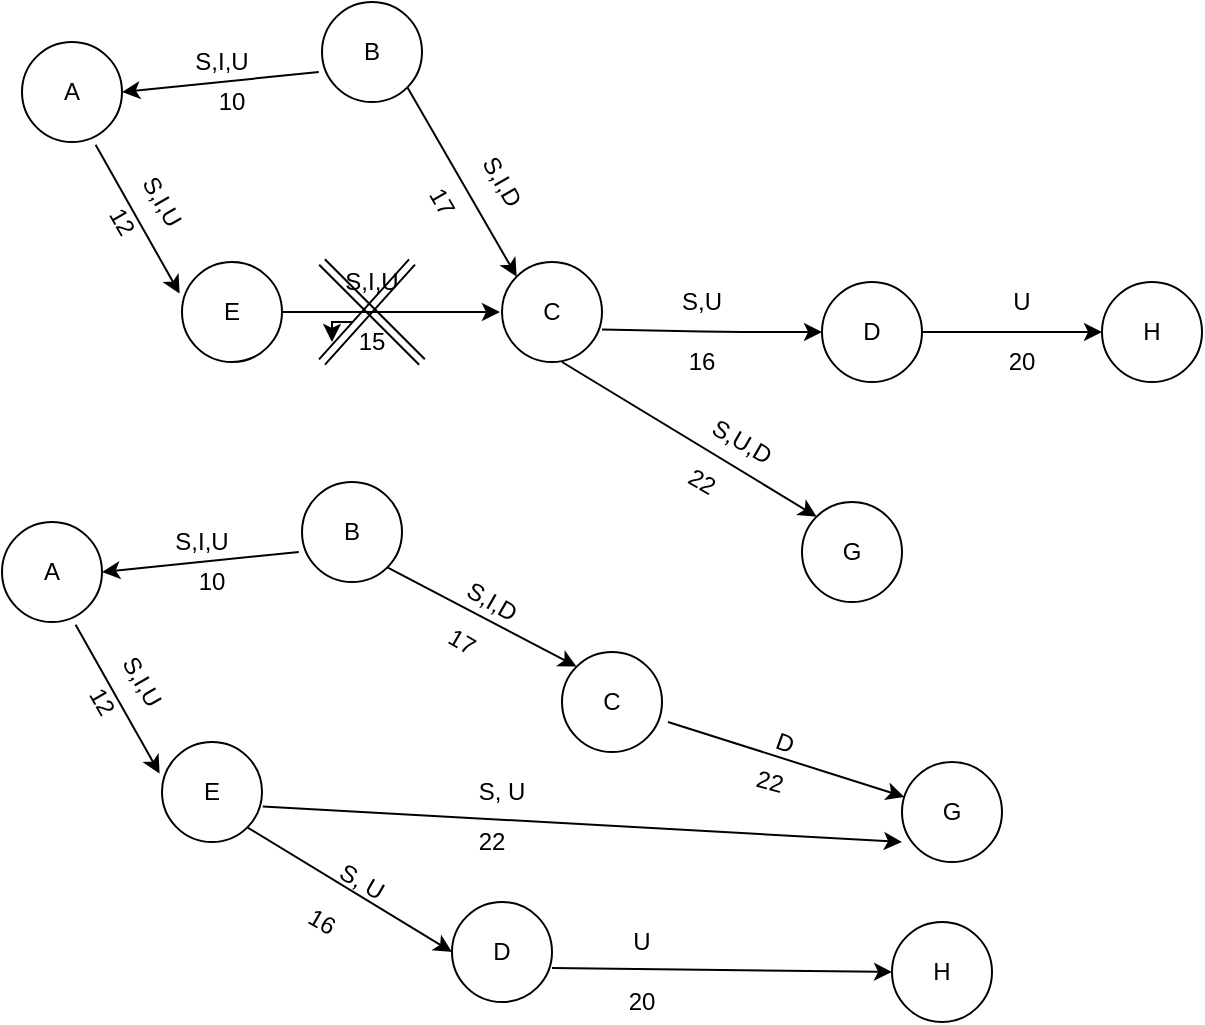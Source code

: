<mxfile version="15.2.1" type="github">
  <diagram id="cSbxueVS2_pP46vZzvNk" name="Page-1">
    <mxGraphModel dx="1038" dy="579" grid="1" gridSize="10" guides="1" tooltips="1" connect="1" arrows="1" fold="1" page="1" pageScale="1" pageWidth="827" pageHeight="1169" math="0" shadow="0">
      <root>
        <mxCell id="0" />
        <mxCell id="1" parent="0" />
        <mxCell id="s4ftjdQKB5c-E1wRGTuP-1" value="A" style="ellipse;whiteSpace=wrap;html=1;aspect=fixed;" vertex="1" parent="1">
          <mxGeometry x="40" y="40" width="50" height="50" as="geometry" />
        </mxCell>
        <mxCell id="s4ftjdQKB5c-E1wRGTuP-2" value="B" style="ellipse;whiteSpace=wrap;html=1;aspect=fixed;" vertex="1" parent="1">
          <mxGeometry x="190" y="20" width="50" height="50" as="geometry" />
        </mxCell>
        <mxCell id="s4ftjdQKB5c-E1wRGTuP-3" value="C" style="ellipse;whiteSpace=wrap;html=1;aspect=fixed;" vertex="1" parent="1">
          <mxGeometry x="280" y="150" width="50" height="50" as="geometry" />
        </mxCell>
        <mxCell id="s4ftjdQKB5c-E1wRGTuP-4" value="D" style="ellipse;whiteSpace=wrap;html=1;aspect=fixed;" vertex="1" parent="1">
          <mxGeometry x="440" y="160" width="50" height="50" as="geometry" />
        </mxCell>
        <mxCell id="s4ftjdQKB5c-E1wRGTuP-5" value="E" style="ellipse;whiteSpace=wrap;html=1;aspect=fixed;" vertex="1" parent="1">
          <mxGeometry x="120" y="150" width="50" height="50" as="geometry" />
        </mxCell>
        <mxCell id="s4ftjdQKB5c-E1wRGTuP-6" value="G" style="ellipse;whiteSpace=wrap;html=1;aspect=fixed;" vertex="1" parent="1">
          <mxGeometry x="430" y="270" width="50" height="50" as="geometry" />
        </mxCell>
        <mxCell id="s4ftjdQKB5c-E1wRGTuP-7" value="H" style="ellipse;whiteSpace=wrap;html=1;aspect=fixed;" vertex="1" parent="1">
          <mxGeometry x="580" y="160" width="50" height="50" as="geometry" />
        </mxCell>
        <mxCell id="s4ftjdQKB5c-E1wRGTuP-10" value="" style="endArrow=classic;html=1;exitX=1;exitY=1;exitDx=0;exitDy=0;entryX=0;entryY=0;entryDx=0;entryDy=0;" edge="1" parent="1" source="s4ftjdQKB5c-E1wRGTuP-2" target="s4ftjdQKB5c-E1wRGTuP-3">
          <mxGeometry width="50" height="50" relative="1" as="geometry">
            <mxPoint x="240" y="150" as="sourcePoint" />
            <mxPoint x="290" y="150" as="targetPoint" />
          </mxGeometry>
        </mxCell>
        <mxCell id="s4ftjdQKB5c-E1wRGTuP-11" value="" style="endArrow=classic;html=1;entryX=-0.024;entryY=0.316;entryDx=0;entryDy=0;exitX=0.736;exitY=1.028;exitDx=0;exitDy=0;entryPerimeter=0;exitPerimeter=0;" edge="1" parent="1" source="s4ftjdQKB5c-E1wRGTuP-1" target="s4ftjdQKB5c-E1wRGTuP-5">
          <mxGeometry width="50" height="50" relative="1" as="geometry">
            <mxPoint x="60" y="220" as="sourcePoint" />
            <mxPoint x="110" y="170" as="targetPoint" />
          </mxGeometry>
        </mxCell>
        <mxCell id="s4ftjdQKB5c-E1wRGTuP-12" value="" style="endArrow=classic;html=1;exitX=1;exitY=0.676;exitDx=0;exitDy=0;entryX=0;entryY=0.5;entryDx=0;entryDy=0;exitPerimeter=0;" edge="1" parent="1" source="s4ftjdQKB5c-E1wRGTuP-3" target="s4ftjdQKB5c-E1wRGTuP-4">
          <mxGeometry width="50" height="50" relative="1" as="geometry">
            <mxPoint x="350" y="210" as="sourcePoint" />
            <mxPoint x="400" y="160" as="targetPoint" />
            <Array as="points">
              <mxPoint x="390" y="185" />
            </Array>
          </mxGeometry>
        </mxCell>
        <mxCell id="s4ftjdQKB5c-E1wRGTuP-13" value="" style="endArrow=classic;html=1;exitX=1;exitY=0.5;exitDx=0;exitDy=0;" edge="1" parent="1" source="s4ftjdQKB5c-E1wRGTuP-4">
          <mxGeometry width="50" height="50" relative="1" as="geometry">
            <mxPoint x="510" y="210" as="sourcePoint" />
            <mxPoint x="580" y="185" as="targetPoint" />
          </mxGeometry>
        </mxCell>
        <mxCell id="s4ftjdQKB5c-E1wRGTuP-14" value="" style="endArrow=classic;html=1;entryX=0;entryY=0;entryDx=0;entryDy=0;" edge="1" parent="1" target="s4ftjdQKB5c-E1wRGTuP-6">
          <mxGeometry width="50" height="50" relative="1" as="geometry">
            <mxPoint x="310" y="200" as="sourcePoint" />
            <mxPoint x="490" y="210" as="targetPoint" />
          </mxGeometry>
        </mxCell>
        <mxCell id="s4ftjdQKB5c-E1wRGTuP-15" value="12" style="text;html=1;strokeColor=none;fillColor=none;align=center;verticalAlign=middle;whiteSpace=wrap;rounded=0;rotation=60;" vertex="1" parent="1">
          <mxGeometry x="70" y="120" width="40" height="20" as="geometry" />
        </mxCell>
        <mxCell id="s4ftjdQKB5c-E1wRGTuP-16" value="S,I,U" style="text;html=1;strokeColor=none;fillColor=none;align=center;verticalAlign=middle;whiteSpace=wrap;rounded=0;rotation=60;" vertex="1" parent="1">
          <mxGeometry x="90" y="110" width="40" height="20" as="geometry" />
        </mxCell>
        <mxCell id="s4ftjdQKB5c-E1wRGTuP-17" value="S,I,D" style="text;html=1;strokeColor=none;fillColor=none;align=center;verticalAlign=middle;whiteSpace=wrap;rounded=0;rotation=60;" vertex="1" parent="1">
          <mxGeometry x="260" y="100" width="40" height="20" as="geometry" />
        </mxCell>
        <mxCell id="s4ftjdQKB5c-E1wRGTuP-18" value="S,U" style="text;html=1;strokeColor=none;fillColor=none;align=center;verticalAlign=middle;whiteSpace=wrap;rounded=0;" vertex="1" parent="1">
          <mxGeometry x="360" y="160" width="40" height="20" as="geometry" />
        </mxCell>
        <mxCell id="s4ftjdQKB5c-E1wRGTuP-19" value="16" style="text;html=1;strokeColor=none;fillColor=none;align=center;verticalAlign=middle;whiteSpace=wrap;rounded=0;" vertex="1" parent="1">
          <mxGeometry x="360" y="190" width="40" height="20" as="geometry" />
        </mxCell>
        <mxCell id="s4ftjdQKB5c-E1wRGTuP-20" value="U" style="text;html=1;strokeColor=none;fillColor=none;align=center;verticalAlign=middle;whiteSpace=wrap;rounded=0;" vertex="1" parent="1">
          <mxGeometry x="520" y="160" width="40" height="20" as="geometry" />
        </mxCell>
        <mxCell id="s4ftjdQKB5c-E1wRGTuP-21" value="20" style="text;html=1;strokeColor=none;fillColor=none;align=center;verticalAlign=middle;whiteSpace=wrap;rounded=0;" vertex="1" parent="1">
          <mxGeometry x="520" y="190" width="40" height="20" as="geometry" />
        </mxCell>
        <mxCell id="s4ftjdQKB5c-E1wRGTuP-22" value="17" style="text;html=1;strokeColor=none;fillColor=none;align=center;verticalAlign=middle;whiteSpace=wrap;rounded=0;rotation=60;" vertex="1" parent="1">
          <mxGeometry x="230" y="110" width="40" height="20" as="geometry" />
        </mxCell>
        <mxCell id="s4ftjdQKB5c-E1wRGTuP-23" value="S,I,U" style="text;html=1;strokeColor=none;fillColor=none;align=center;verticalAlign=middle;whiteSpace=wrap;rounded=0;rotation=0;" vertex="1" parent="1">
          <mxGeometry x="120" y="40" width="40" height="20" as="geometry" />
        </mxCell>
        <mxCell id="s4ftjdQKB5c-E1wRGTuP-24" value="10" style="text;html=1;strokeColor=none;fillColor=none;align=center;verticalAlign=middle;whiteSpace=wrap;rounded=0;rotation=0;" vertex="1" parent="1">
          <mxGeometry x="125" y="60" width="40" height="20" as="geometry" />
        </mxCell>
        <mxCell id="s4ftjdQKB5c-E1wRGTuP-25" value="S,U,D" style="text;html=1;strokeColor=none;fillColor=none;align=center;verticalAlign=middle;whiteSpace=wrap;rounded=0;rotation=30;" vertex="1" parent="1">
          <mxGeometry x="380" y="230" width="40" height="20" as="geometry" />
        </mxCell>
        <mxCell id="s4ftjdQKB5c-E1wRGTuP-26" value="22" style="text;html=1;strokeColor=none;fillColor=none;align=center;verticalAlign=middle;whiteSpace=wrap;rounded=0;rotation=30;" vertex="1" parent="1">
          <mxGeometry x="360" y="250" width="40" height="20" as="geometry" />
        </mxCell>
        <mxCell id="s4ftjdQKB5c-E1wRGTuP-100" value="" style="endArrow=classic;html=1;exitX=1;exitY=0.5;exitDx=0;exitDy=0;" edge="1" parent="1" source="s4ftjdQKB5c-E1wRGTuP-5">
          <mxGeometry width="50" height="50" relative="1" as="geometry">
            <mxPoint x="200" y="220" as="sourcePoint" />
            <mxPoint x="279" y="175" as="targetPoint" />
          </mxGeometry>
        </mxCell>
        <mxCell id="s4ftjdQKB5c-E1wRGTuP-102" value="" style="endArrow=classic;html=1;exitX=-0.032;exitY=0.7;exitDx=0;exitDy=0;exitPerimeter=0;entryX=1;entryY=0.5;entryDx=0;entryDy=0;" edge="1" parent="1" source="s4ftjdQKB5c-E1wRGTuP-2" target="s4ftjdQKB5c-E1wRGTuP-1">
          <mxGeometry width="50" height="50" relative="1" as="geometry">
            <mxPoint x="120" y="70" as="sourcePoint" />
            <mxPoint x="170" y="20" as="targetPoint" />
          </mxGeometry>
        </mxCell>
        <mxCell id="s4ftjdQKB5c-E1wRGTuP-103" value="S,I,U" style="text;html=1;strokeColor=none;fillColor=none;align=center;verticalAlign=middle;whiteSpace=wrap;rounded=0;rotation=0;" vertex="1" parent="1">
          <mxGeometry x="195" y="150" width="40" height="20" as="geometry" />
        </mxCell>
        <mxCell id="s4ftjdQKB5c-E1wRGTuP-104" value="15" style="text;html=1;strokeColor=none;fillColor=none;align=center;verticalAlign=middle;whiteSpace=wrap;rounded=0;rotation=0;" vertex="1" parent="1">
          <mxGeometry x="195" y="180" width="40" height="20" as="geometry" />
        </mxCell>
        <mxCell id="s4ftjdQKB5c-E1wRGTuP-105" value="A" style="ellipse;whiteSpace=wrap;html=1;aspect=fixed;" vertex="1" parent="1">
          <mxGeometry x="30" y="280" width="50" height="50" as="geometry" />
        </mxCell>
        <mxCell id="s4ftjdQKB5c-E1wRGTuP-106" value="B" style="ellipse;whiteSpace=wrap;html=1;aspect=fixed;" vertex="1" parent="1">
          <mxGeometry x="180" y="260" width="50" height="50" as="geometry" />
        </mxCell>
        <mxCell id="s4ftjdQKB5c-E1wRGTuP-107" value="C" style="ellipse;whiteSpace=wrap;html=1;aspect=fixed;" vertex="1" parent="1">
          <mxGeometry x="310" y="345" width="50" height="50" as="geometry" />
        </mxCell>
        <mxCell id="s4ftjdQKB5c-E1wRGTuP-109" value="E" style="ellipse;whiteSpace=wrap;html=1;aspect=fixed;" vertex="1" parent="1">
          <mxGeometry x="110" y="390" width="50" height="50" as="geometry" />
        </mxCell>
        <mxCell id="s4ftjdQKB5c-E1wRGTuP-110" value="G" style="ellipse;whiteSpace=wrap;html=1;aspect=fixed;" vertex="1" parent="1">
          <mxGeometry x="480" y="400" width="50" height="50" as="geometry" />
        </mxCell>
        <mxCell id="s4ftjdQKB5c-E1wRGTuP-112" value="" style="endArrow=classic;html=1;exitX=1;exitY=1;exitDx=0;exitDy=0;entryX=0;entryY=0;entryDx=0;entryDy=0;" edge="1" parent="1" source="s4ftjdQKB5c-E1wRGTuP-106" target="s4ftjdQKB5c-E1wRGTuP-107">
          <mxGeometry width="50" height="50" relative="1" as="geometry">
            <mxPoint x="230" y="390" as="sourcePoint" />
            <mxPoint x="280" y="390" as="targetPoint" />
          </mxGeometry>
        </mxCell>
        <mxCell id="s4ftjdQKB5c-E1wRGTuP-113" value="" style="endArrow=classic;html=1;entryX=-0.024;entryY=0.316;entryDx=0;entryDy=0;exitX=0.736;exitY=1.028;exitDx=0;exitDy=0;entryPerimeter=0;exitPerimeter=0;" edge="1" parent="1" source="s4ftjdQKB5c-E1wRGTuP-105" target="s4ftjdQKB5c-E1wRGTuP-109">
          <mxGeometry width="50" height="50" relative="1" as="geometry">
            <mxPoint x="50" y="460" as="sourcePoint" />
            <mxPoint x="100" y="410" as="targetPoint" />
          </mxGeometry>
        </mxCell>
        <mxCell id="s4ftjdQKB5c-E1wRGTuP-116" value="" style="endArrow=classic;html=1;exitX=1.008;exitY=0.644;exitDx=0;exitDy=0;exitPerimeter=0;" edge="1" parent="1" source="s4ftjdQKB5c-E1wRGTuP-109">
          <mxGeometry width="50" height="50" relative="1" as="geometry">
            <mxPoint x="280" y="517" as="sourcePoint" />
            <mxPoint x="480" y="440" as="targetPoint" />
          </mxGeometry>
        </mxCell>
        <mxCell id="s4ftjdQKB5c-E1wRGTuP-117" value="12" style="text;html=1;strokeColor=none;fillColor=none;align=center;verticalAlign=middle;whiteSpace=wrap;rounded=0;rotation=60;" vertex="1" parent="1">
          <mxGeometry x="60" y="360" width="40" height="20" as="geometry" />
        </mxCell>
        <mxCell id="s4ftjdQKB5c-E1wRGTuP-118" value="S,I,U" style="text;html=1;strokeColor=none;fillColor=none;align=center;verticalAlign=middle;whiteSpace=wrap;rounded=0;rotation=60;" vertex="1" parent="1">
          <mxGeometry x="80" y="350" width="40" height="20" as="geometry" />
        </mxCell>
        <mxCell id="s4ftjdQKB5c-E1wRGTuP-119" value="S,I,D" style="text;html=1;strokeColor=none;fillColor=none;align=center;verticalAlign=middle;whiteSpace=wrap;rounded=0;rotation=30;" vertex="1" parent="1">
          <mxGeometry x="255" y="310" width="40" height="20" as="geometry" />
        </mxCell>
        <mxCell id="s4ftjdQKB5c-E1wRGTuP-124" value="17" style="text;html=1;strokeColor=none;fillColor=none;align=center;verticalAlign=middle;whiteSpace=wrap;rounded=0;rotation=30;" vertex="1" parent="1">
          <mxGeometry x="240" y="330" width="40" height="20" as="geometry" />
        </mxCell>
        <mxCell id="s4ftjdQKB5c-E1wRGTuP-125" value="S,I,U" style="text;html=1;strokeColor=none;fillColor=none;align=center;verticalAlign=middle;whiteSpace=wrap;rounded=0;rotation=0;" vertex="1" parent="1">
          <mxGeometry x="110" y="280" width="40" height="20" as="geometry" />
        </mxCell>
        <mxCell id="s4ftjdQKB5c-E1wRGTuP-126" value="10" style="text;html=1;strokeColor=none;fillColor=none;align=center;verticalAlign=middle;whiteSpace=wrap;rounded=0;rotation=0;" vertex="1" parent="1">
          <mxGeometry x="115" y="300" width="40" height="20" as="geometry" />
        </mxCell>
        <mxCell id="s4ftjdQKB5c-E1wRGTuP-127" value="&amp;nbsp;D" style="text;html=1;strokeColor=none;fillColor=none;align=center;verticalAlign=middle;whiteSpace=wrap;rounded=0;rotation=20;" vertex="1" parent="1">
          <mxGeometry x="400" y="380" width="40" height="20" as="geometry" />
        </mxCell>
        <mxCell id="s4ftjdQKB5c-E1wRGTuP-128" value="22" style="text;html=1;strokeColor=none;fillColor=none;align=center;verticalAlign=middle;whiteSpace=wrap;rounded=0;rotation=15;" vertex="1" parent="1">
          <mxGeometry x="394" y="400" width="40" height="20" as="geometry" />
        </mxCell>
        <mxCell id="s4ftjdQKB5c-E1wRGTuP-130" value="" style="endArrow=classic;html=1;exitX=-0.032;exitY=0.7;exitDx=0;exitDy=0;exitPerimeter=0;entryX=1;entryY=0.5;entryDx=0;entryDy=0;" edge="1" parent="1" source="s4ftjdQKB5c-E1wRGTuP-106" target="s4ftjdQKB5c-E1wRGTuP-105">
          <mxGeometry width="50" height="50" relative="1" as="geometry">
            <mxPoint x="110" y="310" as="sourcePoint" />
            <mxPoint x="160" y="260" as="targetPoint" />
          </mxGeometry>
        </mxCell>
        <mxCell id="s4ftjdQKB5c-E1wRGTuP-133" value="" style="endArrow=classic;html=1;" edge="1" parent="1" target="s4ftjdQKB5c-E1wRGTuP-110">
          <mxGeometry width="50" height="50" relative="1" as="geometry">
            <mxPoint x="363" y="380" as="sourcePoint" />
            <mxPoint x="430" y="510" as="targetPoint" />
          </mxGeometry>
        </mxCell>
        <mxCell id="s4ftjdQKB5c-E1wRGTuP-134" value="" style="shape=link;html=1;" edge="1" parent="1">
          <mxGeometry width="100" relative="1" as="geometry">
            <mxPoint x="190" y="150" as="sourcePoint" />
            <mxPoint x="240" y="200" as="targetPoint" />
          </mxGeometry>
        </mxCell>
        <mxCell id="s4ftjdQKB5c-E1wRGTuP-136" style="edgeStyle=orthogonalEdgeStyle;rounded=0;orthogonalLoop=1;jettySize=auto;html=1;exitX=0.25;exitY=0;exitDx=0;exitDy=0;entryX=0;entryY=0.5;entryDx=0;entryDy=0;" edge="1" parent="1" source="s4ftjdQKB5c-E1wRGTuP-104" target="s4ftjdQKB5c-E1wRGTuP-104">
          <mxGeometry relative="1" as="geometry" />
        </mxCell>
        <mxCell id="s4ftjdQKB5c-E1wRGTuP-137" value="" style="shape=link;html=1;exitX=1;exitY=0;exitDx=0;exitDy=0;" edge="1" parent="1" source="s4ftjdQKB5c-E1wRGTuP-103">
          <mxGeometry width="100" relative="1" as="geometry">
            <mxPoint x="190" y="169" as="sourcePoint" />
            <mxPoint x="190" y="200" as="targetPoint" />
          </mxGeometry>
        </mxCell>
        <mxCell id="s4ftjdQKB5c-E1wRGTuP-138" value="D" style="ellipse;whiteSpace=wrap;html=1;aspect=fixed;" vertex="1" parent="1">
          <mxGeometry x="255" y="470" width="50" height="50" as="geometry" />
        </mxCell>
        <mxCell id="s4ftjdQKB5c-E1wRGTuP-139" value="H" style="ellipse;whiteSpace=wrap;html=1;aspect=fixed;" vertex="1" parent="1">
          <mxGeometry x="475" y="480" width="50" height="50" as="geometry" />
        </mxCell>
        <mxCell id="s4ftjdQKB5c-E1wRGTuP-140" value="" style="endArrow=classic;html=1;exitX=1;exitY=0.66;exitDx=0;exitDy=0;exitPerimeter=0;" edge="1" parent="1" source="s4ftjdQKB5c-E1wRGTuP-138">
          <mxGeometry width="50" height="50" relative="1" as="geometry">
            <mxPoint x="385" y="505" as="sourcePoint" />
            <mxPoint x="475" y="505" as="targetPoint" />
          </mxGeometry>
        </mxCell>
        <mxCell id="s4ftjdQKB5c-E1wRGTuP-141" value="U" style="text;html=1;strokeColor=none;fillColor=none;align=center;verticalAlign=middle;whiteSpace=wrap;rounded=0;" vertex="1" parent="1">
          <mxGeometry x="330" y="480" width="40" height="20" as="geometry" />
        </mxCell>
        <mxCell id="s4ftjdQKB5c-E1wRGTuP-142" value="20" style="text;html=1;strokeColor=none;fillColor=none;align=center;verticalAlign=middle;whiteSpace=wrap;rounded=0;" vertex="1" parent="1">
          <mxGeometry x="330" y="510" width="40" height="20" as="geometry" />
        </mxCell>
        <mxCell id="s4ftjdQKB5c-E1wRGTuP-144" value="" style="endArrow=classic;html=1;entryX=0;entryY=0.5;entryDx=0;entryDy=0;exitX=1;exitY=1;exitDx=0;exitDy=0;" edge="1" parent="1" source="s4ftjdQKB5c-E1wRGTuP-109" target="s4ftjdQKB5c-E1wRGTuP-138">
          <mxGeometry width="50" height="50" relative="1" as="geometry">
            <mxPoint x="149" y="430" as="sourcePoint" />
            <mxPoint x="430" y="280" as="targetPoint" />
          </mxGeometry>
        </mxCell>
        <mxCell id="s4ftjdQKB5c-E1wRGTuP-146" value="S, U" style="text;html=1;strokeColor=none;fillColor=none;align=center;verticalAlign=middle;whiteSpace=wrap;rounded=0;" vertex="1" parent="1">
          <mxGeometry x="260" y="405" width="40" height="20" as="geometry" />
        </mxCell>
        <mxCell id="s4ftjdQKB5c-E1wRGTuP-147" value="22" style="text;html=1;strokeColor=none;fillColor=none;align=center;verticalAlign=middle;whiteSpace=wrap;rounded=0;" vertex="1" parent="1">
          <mxGeometry x="255" y="430" width="40" height="20" as="geometry" />
        </mxCell>
        <mxCell id="s4ftjdQKB5c-E1wRGTuP-148" value="S, U" style="text;html=1;strokeColor=none;fillColor=none;align=center;verticalAlign=middle;whiteSpace=wrap;rounded=0;rotation=30;" vertex="1" parent="1">
          <mxGeometry x="190" y="450" width="40" height="20" as="geometry" />
        </mxCell>
        <mxCell id="s4ftjdQKB5c-E1wRGTuP-149" value="16" style="text;html=1;strokeColor=none;fillColor=none;align=center;verticalAlign=middle;whiteSpace=wrap;rounded=0;rotation=30;" vertex="1" parent="1">
          <mxGeometry x="170" y="470" width="40" height="20" as="geometry" />
        </mxCell>
      </root>
    </mxGraphModel>
  </diagram>
</mxfile>
